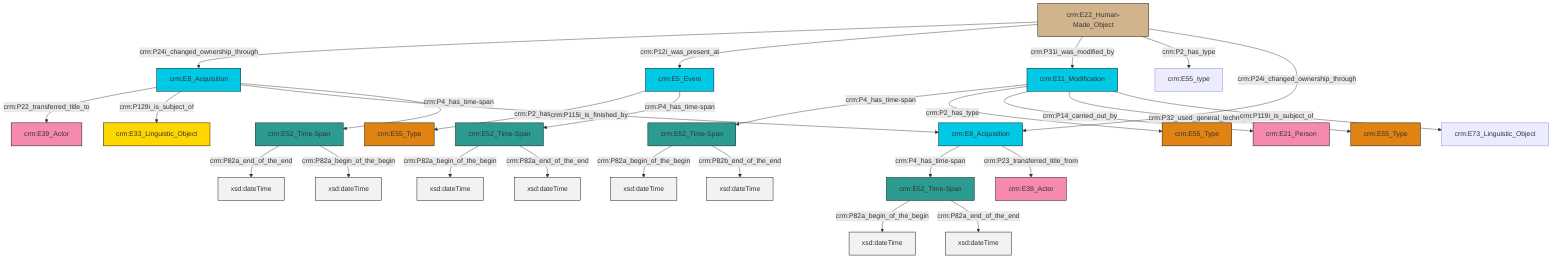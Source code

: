 graph TD
classDef Literal fill:#f2f2f2,stroke:#000000;
classDef CRM_Entity fill:#FFFFFF,stroke:#000000;
classDef Temporal_Entity fill:#00C9E6, stroke:#000000;
classDef Type fill:#E18312, stroke:#000000;
classDef Time-Span fill:#2C9C91, stroke:#000000;
classDef Appellation fill:#FFEB7F, stroke:#000000;
classDef Place fill:#008836, stroke:#000000;
classDef Persistent_Item fill:#B266B2, stroke:#000000;
classDef Conceptual_Object fill:#FFD700, stroke:#000000;
classDef Physical_Thing fill:#D2B48C, stroke:#000000;
classDef Actor fill:#f58aad, stroke:#000000;
classDef PC_Classes fill:#4ce600, stroke:#000000;
classDef Multi fill:#cccccc,stroke:#000000;

0["crm:E52_Time-Span"]:::Time-Span -->|crm:P82a_begin_of_the_begin| 1[xsd:dateTime]:::Literal
7["crm:E8_Acquisition"]:::Temporal_Entity -->|crm:P4_has_time-span| 8["crm:E52_Time-Span"]:::Time-Span
7["crm:E8_Acquisition"]:::Temporal_Entity -->|crm:P23_transferred_title_from| 9["crm:E39_Actor"]:::Actor
8["crm:E52_Time-Span"]:::Time-Span -->|crm:P82a_begin_of_the_begin| 11[xsd:dateTime]:::Literal
8["crm:E52_Time-Span"]:::Time-Span -->|crm:P82a_end_of_the_end| 14[xsd:dateTime]:::Literal
15["crm:E22_Human-Made_Object"]:::Physical_Thing -->|crm:P24i_changed_ownership_through| 2["crm:E8_Acquisition"]:::Temporal_Entity
18["crm:E52_Time-Span"]:::Time-Span -->|crm:P82a_end_of_the_end| 22[xsd:dateTime]:::Literal
2["crm:E8_Acquisition"]:::Temporal_Entity -->|crm:P22_transferred_title_to| 20["crm:E39_Actor"]:::Actor
16["crm:E52_Time-Span"]:::Time-Span -->|crm:P82a_begin_of_the_begin| 23[xsd:dateTime]:::Literal
18["crm:E52_Time-Span"]:::Time-Span -->|crm:P82a_begin_of_the_begin| 24[xsd:dateTime]:::Literal
27["crm:E11_Modification"]:::Temporal_Entity -->|crm:P4_has_time-span| 0["crm:E52_Time-Span"]:::Time-Span
27["crm:E11_Modification"]:::Temporal_Entity -->|crm:P2_has_type| 31["crm:E55_Type"]:::Type
15["crm:E22_Human-Made_Object"]:::Physical_Thing -->|crm:P12i_was_present_at| 12["crm:E5_Event"]:::Temporal_Entity
27["crm:E11_Modification"]:::Temporal_Entity -->|crm:P14_carried_out_by| 25["crm:E21_Person"]:::Actor
15["crm:E22_Human-Made_Object"]:::Physical_Thing -->|crm:P31i_was_modified_by| 27["crm:E11_Modification"]:::Temporal_Entity
27["crm:E11_Modification"]:::Temporal_Entity -->|crm:P32_used_general_technique| 33["crm:E55_Type"]:::Type
15["crm:E22_Human-Made_Object"]:::Physical_Thing -->|crm:P2_has_type| 34["crm:E55_type"]:::Default
12["crm:E5_Event"]:::Temporal_Entity -->|crm:P2_has_type| 29["crm:E55_Type"]:::Type
0["crm:E52_Time-Span"]:::Time-Span -->|crm:P82b_end_of_the_end| 39[xsd:dateTime]:::Literal
12["crm:E5_Event"]:::Temporal_Entity -->|crm:P4_has_time-span| 16["crm:E52_Time-Span"]:::Time-Span
15["crm:E22_Human-Made_Object"]:::Physical_Thing -->|crm:P24i_changed_ownership_through| 7["crm:E8_Acquisition"]:::Temporal_Entity
2["crm:E8_Acquisition"]:::Temporal_Entity -->|crm:P129i_is_subject_of| 37["crm:E33_Linguistic_Object"]:::Conceptual_Object
2["crm:E8_Acquisition"]:::Temporal_Entity -->|crm:P115i_is_finished_by| 7["crm:E8_Acquisition"]:::Temporal_Entity
16["crm:E52_Time-Span"]:::Time-Span -->|crm:P82a_end_of_the_end| 42[xsd:dateTime]:::Literal
2["crm:E8_Acquisition"]:::Temporal_Entity -->|crm:P4_has_time-span| 18["crm:E52_Time-Span"]:::Time-Span
27["crm:E11_Modification"]:::Temporal_Entity -->|crm:P119i_is_subject_of| 5["crm:E73_Linguistic_Object"]:::Default